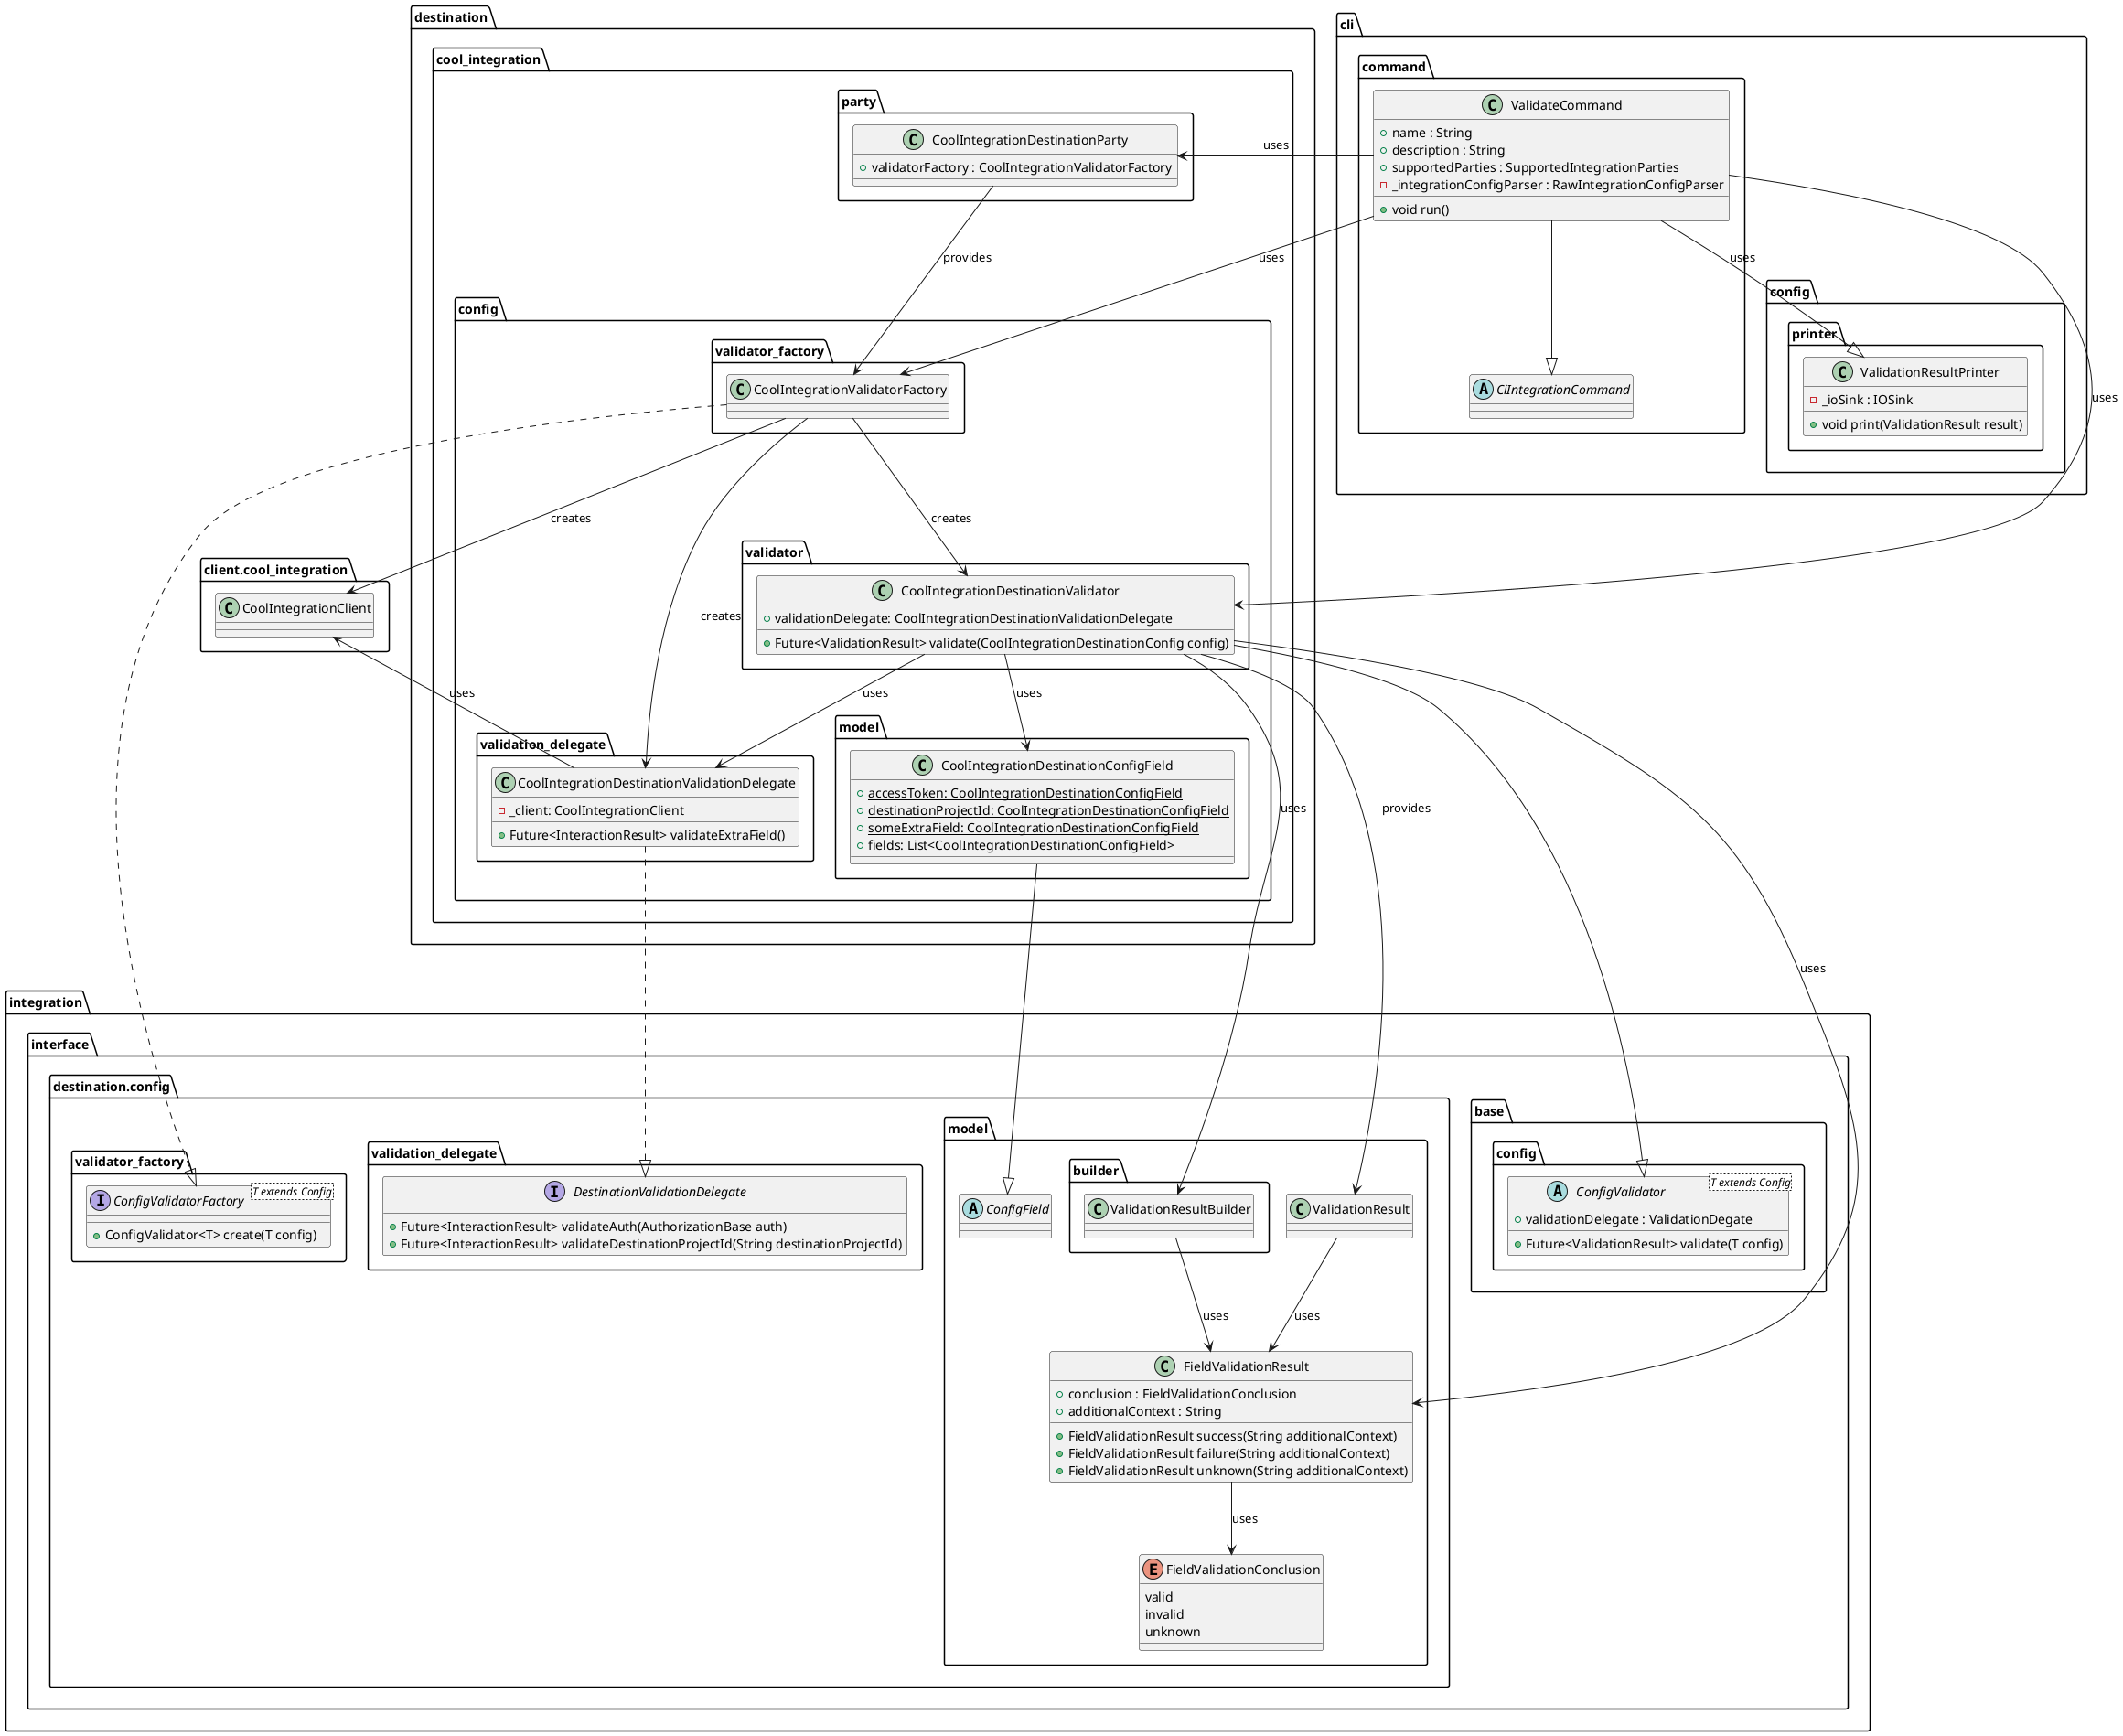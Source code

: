 @startuml ci_integrations_config_validator_class_diagram

    package integration.interface {

        package base.config {
            abstract class ConfigValidator<T extends Config> {
                + validationDelegate : ValidationDegate

                + Future<ValidationResult> validate(T config)
            }
        }

        package destination.config as interface_config {

            package validation_delegate as interface_delegate {
                interface DestinationValidationDelegate {
                    + Future<InteractionResult> validateAuth(AuthorizationBase auth)
                    + Future<InteractionResult> validateDestinationProjectId(String destinationProjectId)
                }
            }

            package validator_factory as interface_factory {
                interface ConfigValidatorFactory<T extends Config> {
                    + ConfigValidator<T> create(T config)
                }
            }

            package model as interface_model {
                package builder {
                    class ValidationResultBuilder {}
                }

                class ValidationResult {}

                class FieldValidationResult {
                    + conclusion : FieldValidationConclusion
                    + additionalContext : String

                    + FieldValidationResult success(String additionalContext)
                    + FieldValidationResult failure(String additionalContext)
                    + FieldValidationResult unknown(String additionalContext)
                }

                abstract class ConfigField {}

                enum FieldValidationConclusion {
                    valid
                    invalid
                    unknown
                }
            }

        }
    }

    package destination.cool_integration {

        package party as destination_party {
            class CoolIntegrationDestinationParty {
                + validatorFactory : CoolIntegrationValidatorFactory
            }
        }

        package config as cool_integration_config {
            package validator as cool_integration_validator {
                class CoolIntegrationDestinationValidator {
                    + validationDelegate: CoolIntegrationDestinationValidationDelegate

                    + Future<ValidationResult> validate(CoolIntegrationDestinationConfig config)
                }
            }

            package validator_factory as cool_integration_validator_factory {
                class CoolIntegrationValidatorFactory {}
            }

            package validation_delegate as cool_integration_validation_validation_delegate{
                class CoolIntegrationDestinationValidationDelegate {
                    - _client: CoolIntegrationClient

                    + Future<InteractionResult> validateExtraField()
                }
            }

            package model as destination_model {
                class CoolIntegrationDestinationConfigField {
                    + {static} accessToken: CoolIntegrationDestinationConfigField
                    + {static} destinationProjectId: CoolIntegrationDestinationConfigField
                    + {static} someExtraField: CoolIntegrationDestinationConfigField
                    + {static} fields: List<CoolIntegrationDestinationConfigField>
                }
            }
        }
    }

    package client.cool_integration as client_cool_integration {
        class CoolIntegrationClient {}
    }

    package cli {
        package command {
            abstract class CiIntegrationCommand {}

            class ValidateCommand {
                + name : String
                + description : String
                + supportedParties : SupportedIntegrationParties
                - _integrationConfigParser : RawIntegrationConfigParser

                + void run()
            }
        }

        package config.printer {
            class ValidationResultPrinter {
                - _ioSink : IOSink

                + void print(ValidationResult result)
            }
        }
    }

    CoolIntegrationDestinationValidator --> CoolIntegrationDestinationValidationDelegate : uses
    CoolIntegrationDestinationValidationDelegate --> CoolIntegrationClient : uses

    CoolIntegrationValidatorFactory --> CoolIntegrationDestinationValidator : creates
    CoolIntegrationValidatorFactory --> CoolIntegrationClient : creates
    CoolIntegrationValidatorFactory --> CoolIntegrationDestinationValidationDelegate : creates

    ValidateCommand --|> CiIntegrationCommand
    ValidateCommand --|> ValidationResultPrinter : uses

    ValidateCommand -left-> CoolIntegrationDestinationValidator : uses
    ValidateCommand -down-> CoolIntegrationValidatorFactory : uses
    ValidateCommand -down-> CoolIntegrationDestinationParty : uses

    CoolIntegrationDestinationParty --> CoolIntegrationValidatorFactory : provides

    CoolIntegrationDestinationValidationDelegate ..|> DestinationValidationDelegate

    CoolIntegrationDestinationConfigField --|> ConfigField

    CoolIntegrationDestinationValidator --|> ConfigValidator
    CoolIntegrationDestinationValidator -down-> CoolIntegrationDestinationConfigField : uses
    CoolIntegrationDestinationValidator --> ValidationResult : provides
    CoolIntegrationDestinationValidator --> ValidationResultBuilder : uses
    CoolIntegrationDestinationValidator --> FieldValidationResult : uses

    ValidationResult --> FieldValidationResult : uses

    ValidationResultBuilder --> FieldValidationResult : uses

    FieldValidationResult --> FieldValidationConclusion : uses

    CoolIntegrationValidatorFactory ..|> ConfigValidatorFactory

    CoolIntegrationClient -[hidden]-> CoolIntegrationDestinationValidationDelegate

@enduml

